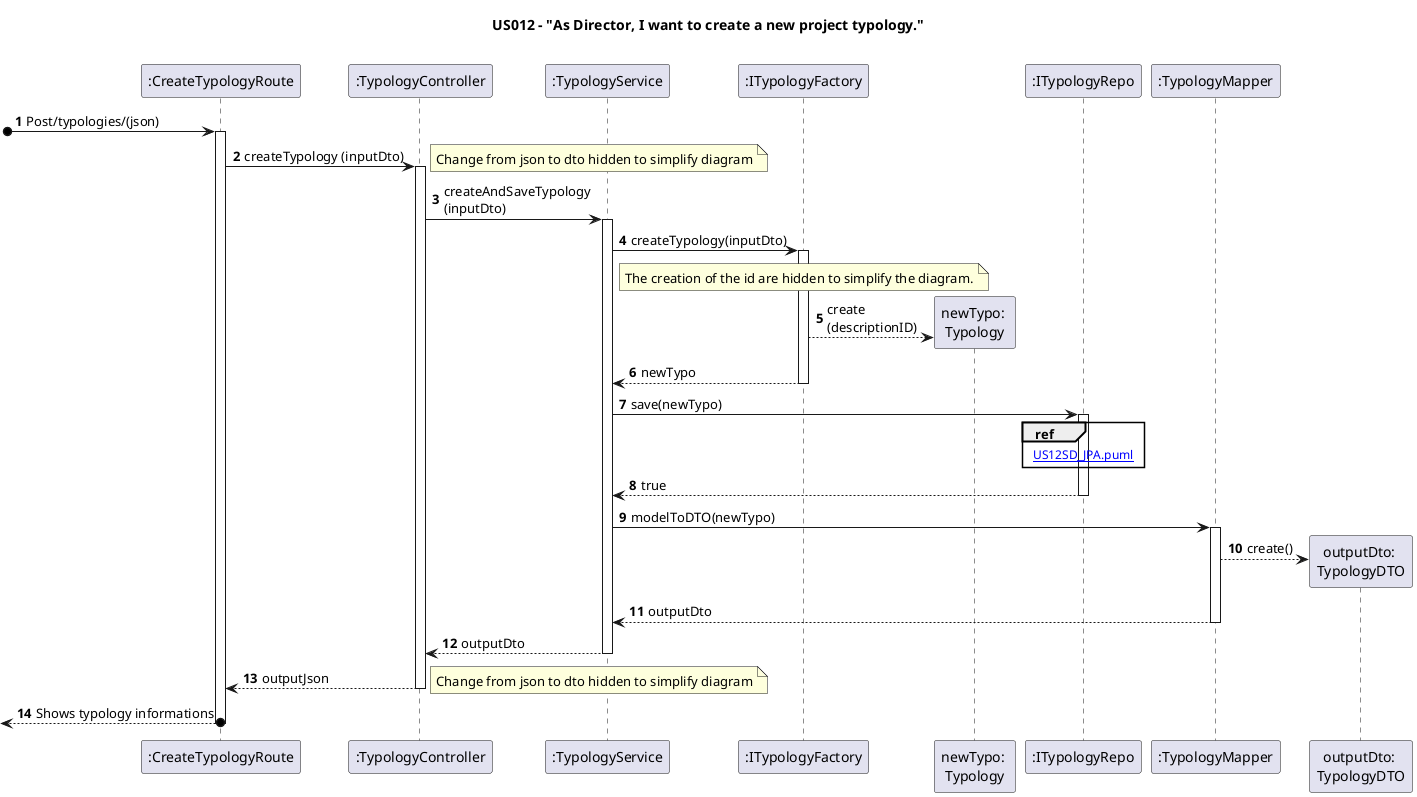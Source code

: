 @startuml

title US012 - "As Director, I want to create a new project typology."

autoactivate on
autonumber

participant ":CreateTypologyRoute" as Router
participant ":TypologyController" as Controller
participant ":TypologyService" as Service
participant ":ITypologyFactory" as TypoFactory
'participant "typoIDFact: ITypologyIDFactory" as IdFactory
'participant "descFact:IDescriptionFactory" as DesFactory
participant "newTypo: \nTypology" as Typology
'participant "typologyID:TypologyID" as Id
'participant "description:Description" as Description
participant ":ITypologyRepo" as Repository
participant ":TypologyMapper" as Mapper
participant "outputDto: \nTypologyDTO" as outputDTO

[o-> Router: Post/typologies/(json)
Router -> Controller: createTypology (inputDto)
note right
Change from json to dto hidden to simplify diagram
end note
'note over Controller: Service is parameter with @Autowired
Controller -> Service: createAndSaveTypology\n(inputDto)
'note over Service: typoFact, repoTypo and mapper are parameters with @Autowired
Service -> TypoFactory: createTypology(inputDto)
note over TypoFactory : The creation of the id are hidden to simplify the diagram.
TypoFactory --> Typology**: create\n(descriptionID)
return newTypo
Service -> Repository: save(newTypo)
ref over Repository: [[US12SD_JPA.puml]]
return true

Service -> Mapper: modelToDTO(newTypo)
Mapper --> outputDTO**: create()
return outputDto
return outputDto
return outputJson
note right
Change from json to dto hidden to simplify diagram
end note
'note over Controller: The Controller uses the Response Entity class to create a response in JSON format using the dto received from Service layer and defining the HTTP status.
[<--o Router: Shows typology informations

@enduml